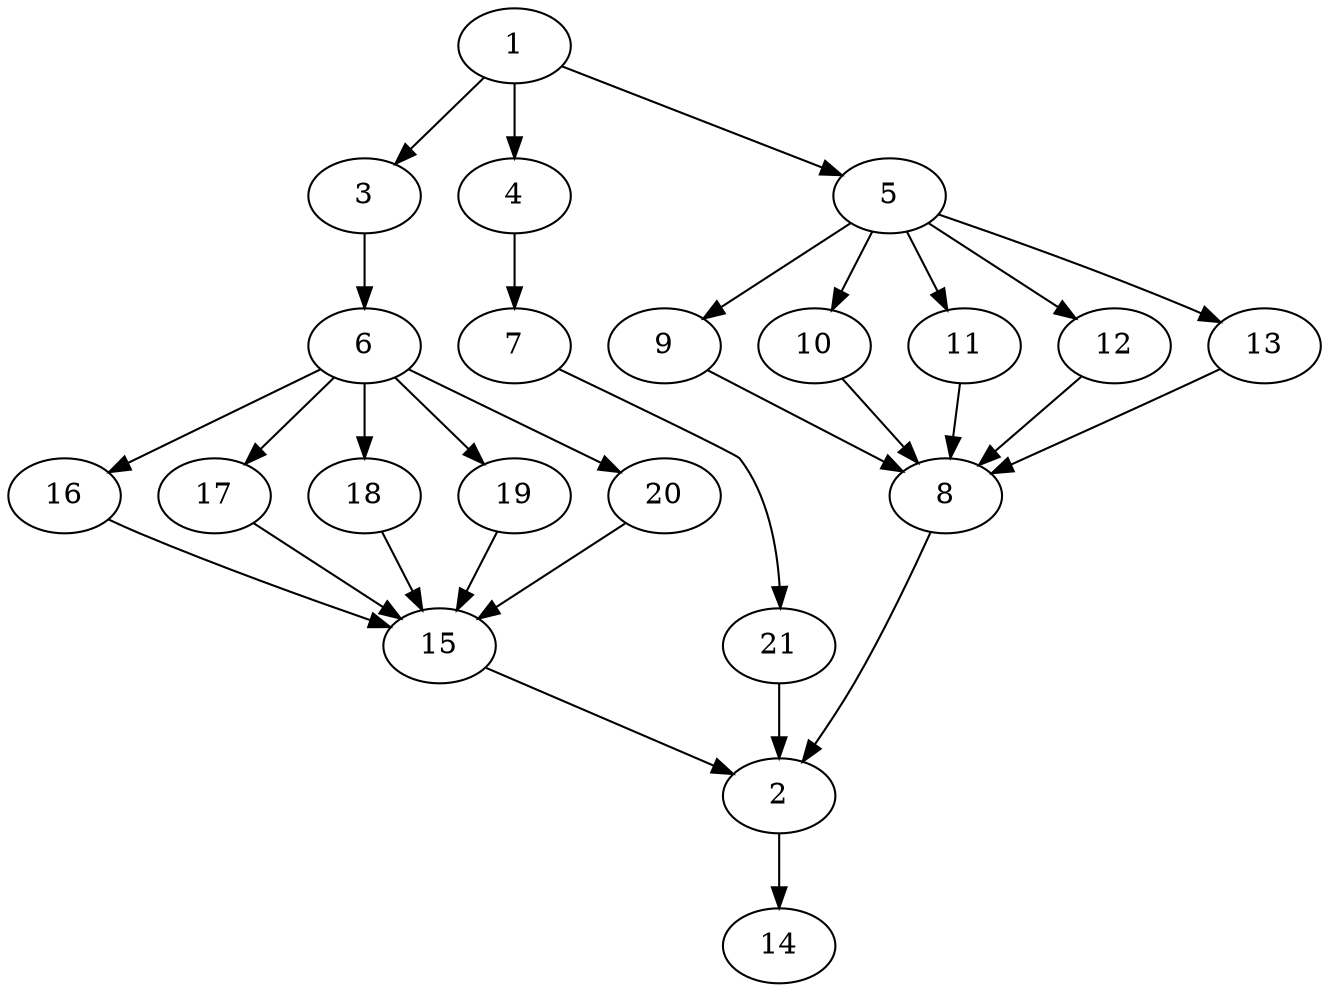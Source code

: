 digraph "core_16p_gb_SeriesParallel-MaxBf-5_Nodes_21_CCR_1.01_WeightType_Random_schedule.gxl" {
	graph ["Number of processors"=16,
		"Total schedule length"=74
	];
	1	 ["Finish time"=12,
		Processor=6,
		"Start time"=0,
		Weight=12];
	3	 ["Finish time"=16,
		Processor=6,
		"Start time"=12,
		Weight=4];
	1 -> 3	 [Weight=10];
	4	 ["Finish time"=20,
		Processor=1,
		"Start time"=16,
		Weight=4];
	1 -> 4	 [Weight=4];
	5	 ["Finish time"=26,
		Processor=6,
		"Start time"=16,
		Weight=10];
	1 -> 5	 [Weight=10];
	2	 ["Finish time"=64,
		Processor=15,
		"Start time"=57,
		Weight=7];
	14	 ["Finish time"=74,
		Processor=15,
		"Start time"=64,
		Weight=10];
	2 -> 14	 [Weight=6];
	6	 ["Finish time"=28,
		Processor=13,
		"Start time"=20,
		Weight=8];
	3 -> 6	 [Weight=4];
	7	 ["Finish time"=34,
		Processor=16,
		"Start time"=22,
		Weight=12];
	4 -> 7	 [Weight=2];
	9	 ["Finish time"=43,
		Processor=1,
		"Start time"=35,
		Weight=8];
	5 -> 9	 [Weight=6];
	10	 ["Finish time"=43,
		Processor=2,
		"Start time"=29,
		Weight=14];
	5 -> 10	 [Weight=3];
	11	 ["Finish time"=43,
		Processor=14,
		"Start time"=39,
		Weight=4];
	5 -> 11	 [Weight=5];
	12	 ["Finish time"=45,
		Processor=4,
		"Start time"=35,
		Weight=10];
	5 -> 12	 [Weight=9];
	13	 ["Finish time"=40,
		Processor=6,
		"Start time"=28,
		Weight=12];
	5 -> 13	 [Weight=7];
	16	 ["Finish time"=45,
		Processor=3,
		"Start time"=34,
		Weight=11];
	6 -> 16	 [Weight=6];
	17	 ["Finish time"=39,
		Processor=5,
		"Start time"=36,
		Weight=3];
	6 -> 17	 [Weight=4];
	18	 ["Finish time"=34,
		Processor=13,
		"Start time"=28,
		Weight=6];
	6 -> 18	 [Weight=4];
	19	 ["Finish time"=49,
		Processor=15,
		"Start time"=37,
		Weight=12];
	6 -> 19	 [Weight=7];
	20	 ["Finish time"=45,
		Processor=13,
		"Start time"=34,
		Weight=11];
	6 -> 20	 [Weight=10];
	21	 ["Finish time"=53,
		Processor=1,
		"Start time"=43,
		Weight=10];
	7 -> 21	 [Weight=5];
	8	 ["Finish time"=54,
		Processor=2,
		"Start time"=51,
		Weight=3];
	8 -> 2	 [Weight=3];
	9 -> 8	 [Weight=3];
	10 -> 8	 [Weight=9];
	11 -> 8	 [Weight=5];
	12 -> 8	 [Weight=6];
	13 -> 8	 [Weight=8];
	15	 ["Finish time"=57,
		Processor=15,
		"Start time"=49,
		Weight=8];
	15 -> 2	 [Weight=4];
	16 -> 15	 [Weight=4];
	17 -> 15	 [Weight=10];
	18 -> 15	 [Weight=10];
	19 -> 15	 [Weight=8];
	20 -> 15	 [Weight=4];
	21 -> 2	 [Weight=4];
}

